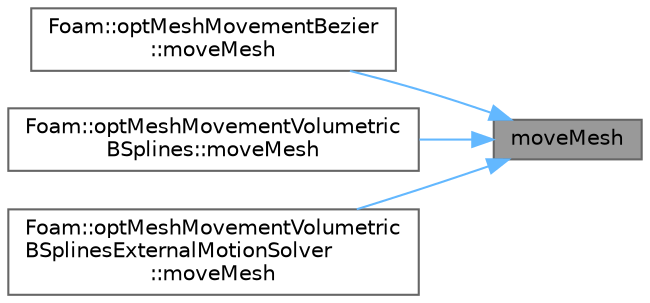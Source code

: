 digraph "moveMesh"
{
 // LATEX_PDF_SIZE
  bgcolor="transparent";
  edge [fontname=Helvetica,fontsize=10,labelfontname=Helvetica,labelfontsize=10];
  node [fontname=Helvetica,fontsize=10,shape=box,height=0.2,width=0.4];
  rankdir="RL";
  Node1 [id="Node000001",label="moveMesh",height=0.2,width=0.4,color="gray40", fillcolor="grey60", style="filled", fontcolor="black",tooltip=" "];
  Node1 -> Node2 [id="edge1_Node000001_Node000002",dir="back",color="steelblue1",style="solid",tooltip=" "];
  Node2 [id="Node000002",label="Foam::optMeshMovementBezier\l::moveMesh",height=0.2,width=0.4,color="grey40", fillcolor="white", style="filled",URL="$classFoam_1_1optMeshMovementBezier.html#a613c6b2f178b3390b5cfcf6c0339cfab",tooltip=" "];
  Node1 -> Node3 [id="edge2_Node000001_Node000003",dir="back",color="steelblue1",style="solid",tooltip=" "];
  Node3 [id="Node000003",label="Foam::optMeshMovementVolumetric\lBSplines::moveMesh",height=0.2,width=0.4,color="grey40", fillcolor="white", style="filled",URL="$classFoam_1_1optMeshMovementVolumetricBSplines.html#a613c6b2f178b3390b5cfcf6c0339cfab",tooltip=" "];
  Node1 -> Node4 [id="edge3_Node000001_Node000004",dir="back",color="steelblue1",style="solid",tooltip=" "];
  Node4 [id="Node000004",label="Foam::optMeshMovementVolumetric\lBSplinesExternalMotionSolver\l::moveMesh",height=0.2,width=0.4,color="grey40", fillcolor="white", style="filled",URL="$classFoam_1_1optMeshMovementVolumetricBSplinesExternalMotionSolver.html#a613c6b2f178b3390b5cfcf6c0339cfab",tooltip=" "];
}
